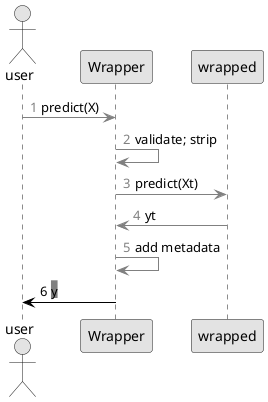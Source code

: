 @startuml

skinparam monochrome true
skinparam shadowing false

actor user
participant Wrapper
participant wrapped

autonumber 1 "<font color=grey>"
user -[#grey]> Wrapper: <back:white>predict(X)</back>
autonumber 2 "<font color=grey>"
Wrapper -[#grey]> Wrapper: <back:white>validate; strip</back>
autonumber 3 "<font color=grey>"
Wrapper -[#grey]> wrapped: <back:white>predict(Xt)</back>
autonumber 4 "<font color=grey>"
wrapped -[#grey]> Wrapper: <back:white>yt</back>
autonumber 5 "<font color=grey>"
Wrapper -[#grey]> Wrapper: <back:white>add metadata</back>
autonumber 6 "<font color=black>"
Wrapper -[#black]> user: <back:grey>y</back>

@enduml